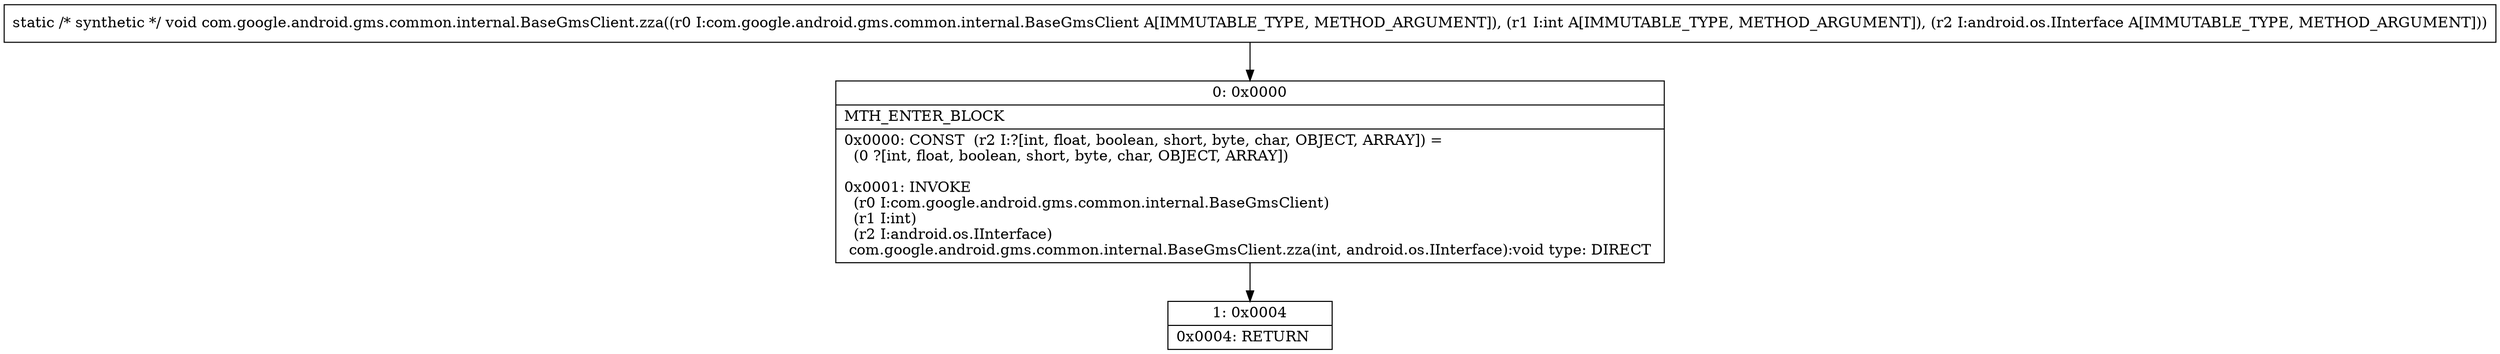 digraph "CFG forcom.google.android.gms.common.internal.BaseGmsClient.zza(Lcom\/google\/android\/gms\/common\/internal\/BaseGmsClient;ILandroid\/os\/IInterface;)V" {
Node_0 [shape=record,label="{0\:\ 0x0000|MTH_ENTER_BLOCK\l|0x0000: CONST  (r2 I:?[int, float, boolean, short, byte, char, OBJECT, ARRAY]) = \l  (0 ?[int, float, boolean, short, byte, char, OBJECT, ARRAY])\l \l0x0001: INVOKE  \l  (r0 I:com.google.android.gms.common.internal.BaseGmsClient)\l  (r1 I:int)\l  (r2 I:android.os.IInterface)\l com.google.android.gms.common.internal.BaseGmsClient.zza(int, android.os.IInterface):void type: DIRECT \l}"];
Node_1 [shape=record,label="{1\:\ 0x0004|0x0004: RETURN   \l}"];
MethodNode[shape=record,label="{static \/* synthetic *\/ void com.google.android.gms.common.internal.BaseGmsClient.zza((r0 I:com.google.android.gms.common.internal.BaseGmsClient A[IMMUTABLE_TYPE, METHOD_ARGUMENT]), (r1 I:int A[IMMUTABLE_TYPE, METHOD_ARGUMENT]), (r2 I:android.os.IInterface A[IMMUTABLE_TYPE, METHOD_ARGUMENT])) }"];
MethodNode -> Node_0;
Node_0 -> Node_1;
}

